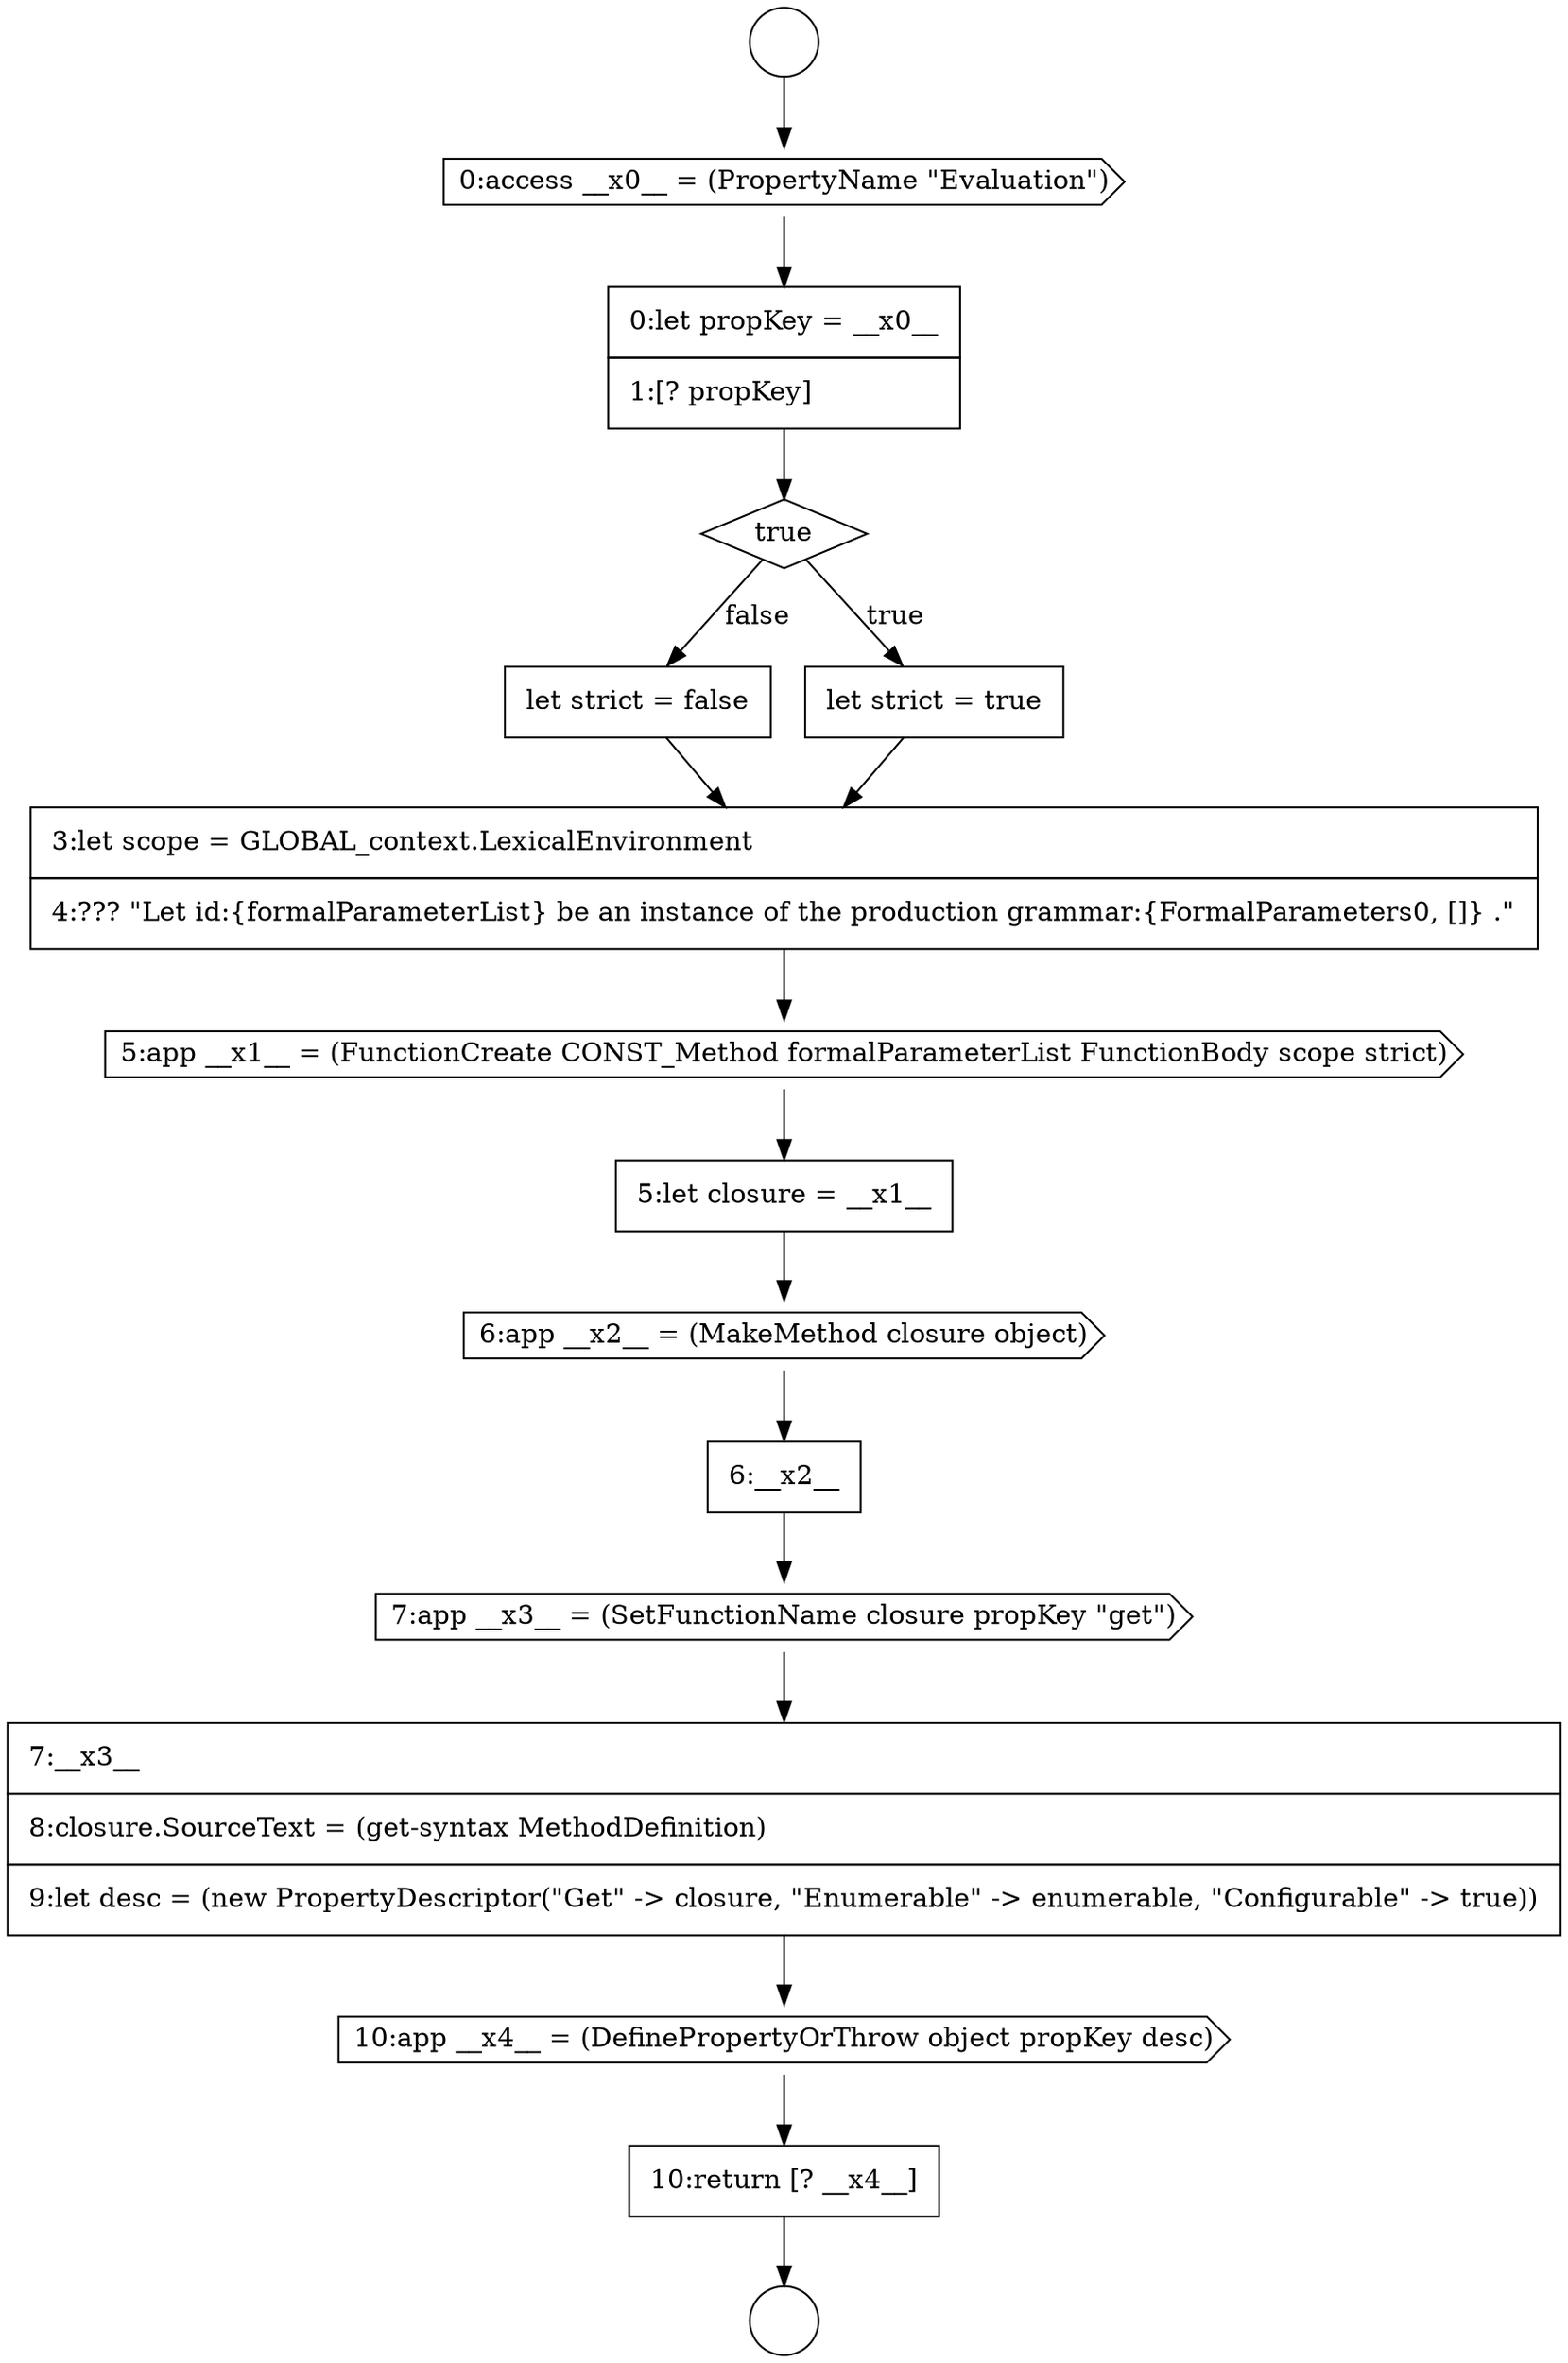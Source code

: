 digraph {
  node8504 [shape=cds, label=<<font color="black">0:access __x0__ = (PropertyName &quot;Evaluation&quot;)</font>> color="black" fillcolor="white" style=filled]
  node8515 [shape=none, margin=0, label=<<font color="black">
    <table border="0" cellborder="1" cellspacing="0" cellpadding="10">
      <tr><td align="left">7:__x3__</td></tr>
      <tr><td align="left">8:closure.SourceText = (get-syntax MethodDefinition)</td></tr>
      <tr><td align="left">9:let desc = (new PropertyDescriptor(&quot;Get&quot; -&gt; closure, &quot;Enumerable&quot; -&gt; enumerable, &quot;Configurable&quot; -&gt; true))</td></tr>
    </table>
  </font>> color="black" fillcolor="white" style=filled]
  node8511 [shape=none, margin=0, label=<<font color="black">
    <table border="0" cellborder="1" cellspacing="0" cellpadding="10">
      <tr><td align="left">5:let closure = __x1__</td></tr>
    </table>
  </font>> color="black" fillcolor="white" style=filled]
  node8508 [shape=none, margin=0, label=<<font color="black">
    <table border="0" cellborder="1" cellspacing="0" cellpadding="10">
      <tr><td align="left">let strict = false</td></tr>
    </table>
  </font>> color="black" fillcolor="white" style=filled]
  node8513 [shape=none, margin=0, label=<<font color="black">
    <table border="0" cellborder="1" cellspacing="0" cellpadding="10">
      <tr><td align="left">6:__x2__</td></tr>
    </table>
  </font>> color="black" fillcolor="white" style=filled]
  node8503 [shape=circle label=" " color="black" fillcolor="white" style=filled]
  node8512 [shape=cds, label=<<font color="black">6:app __x2__ = (MakeMethod closure object)</font>> color="black" fillcolor="white" style=filled]
  node8502 [shape=circle label=" " color="black" fillcolor="white" style=filled]
  node8517 [shape=none, margin=0, label=<<font color="black">
    <table border="0" cellborder="1" cellspacing="0" cellpadding="10">
      <tr><td align="left">10:return [? __x4__]</td></tr>
    </table>
  </font>> color="black" fillcolor="white" style=filled]
  node8505 [shape=none, margin=0, label=<<font color="black">
    <table border="0" cellborder="1" cellspacing="0" cellpadding="10">
      <tr><td align="left">0:let propKey = __x0__</td></tr>
      <tr><td align="left">1:[? propKey]</td></tr>
    </table>
  </font>> color="black" fillcolor="white" style=filled]
  node8509 [shape=none, margin=0, label=<<font color="black">
    <table border="0" cellborder="1" cellspacing="0" cellpadding="10">
      <tr><td align="left">3:let scope = GLOBAL_context.LexicalEnvironment</td></tr>
      <tr><td align="left">4:??? &quot;Let id:{formalParameterList} be an instance of the production grammar:{FormalParameters0, []} .&quot;</td></tr>
    </table>
  </font>> color="black" fillcolor="white" style=filled]
  node8506 [shape=diamond, label=<<font color="black">true</font>> color="black" fillcolor="white" style=filled]
  node8514 [shape=cds, label=<<font color="black">7:app __x3__ = (SetFunctionName closure propKey &quot;get&quot;)</font>> color="black" fillcolor="white" style=filled]
  node8507 [shape=none, margin=0, label=<<font color="black">
    <table border="0" cellborder="1" cellspacing="0" cellpadding="10">
      <tr><td align="left">let strict = true</td></tr>
    </table>
  </font>> color="black" fillcolor="white" style=filled]
  node8510 [shape=cds, label=<<font color="black">5:app __x1__ = (FunctionCreate CONST_Method formalParameterList FunctionBody scope strict)</font>> color="black" fillcolor="white" style=filled]
  node8516 [shape=cds, label=<<font color="black">10:app __x4__ = (DefinePropertyOrThrow object propKey desc)</font>> color="black" fillcolor="white" style=filled]
  node8505 -> node8506 [ color="black"]
  node8510 -> node8511 [ color="black"]
  node8515 -> node8516 [ color="black"]
  node8508 -> node8509 [ color="black"]
  node8509 -> node8510 [ color="black"]
  node8502 -> node8504 [ color="black"]
  node8516 -> node8517 [ color="black"]
  node8506 -> node8507 [label=<<font color="black">true</font>> color="black"]
  node8506 -> node8508 [label=<<font color="black">false</font>> color="black"]
  node8513 -> node8514 [ color="black"]
  node8507 -> node8509 [ color="black"]
  node8517 -> node8503 [ color="black"]
  node8514 -> node8515 [ color="black"]
  node8511 -> node8512 [ color="black"]
  node8504 -> node8505 [ color="black"]
  node8512 -> node8513 [ color="black"]
}
